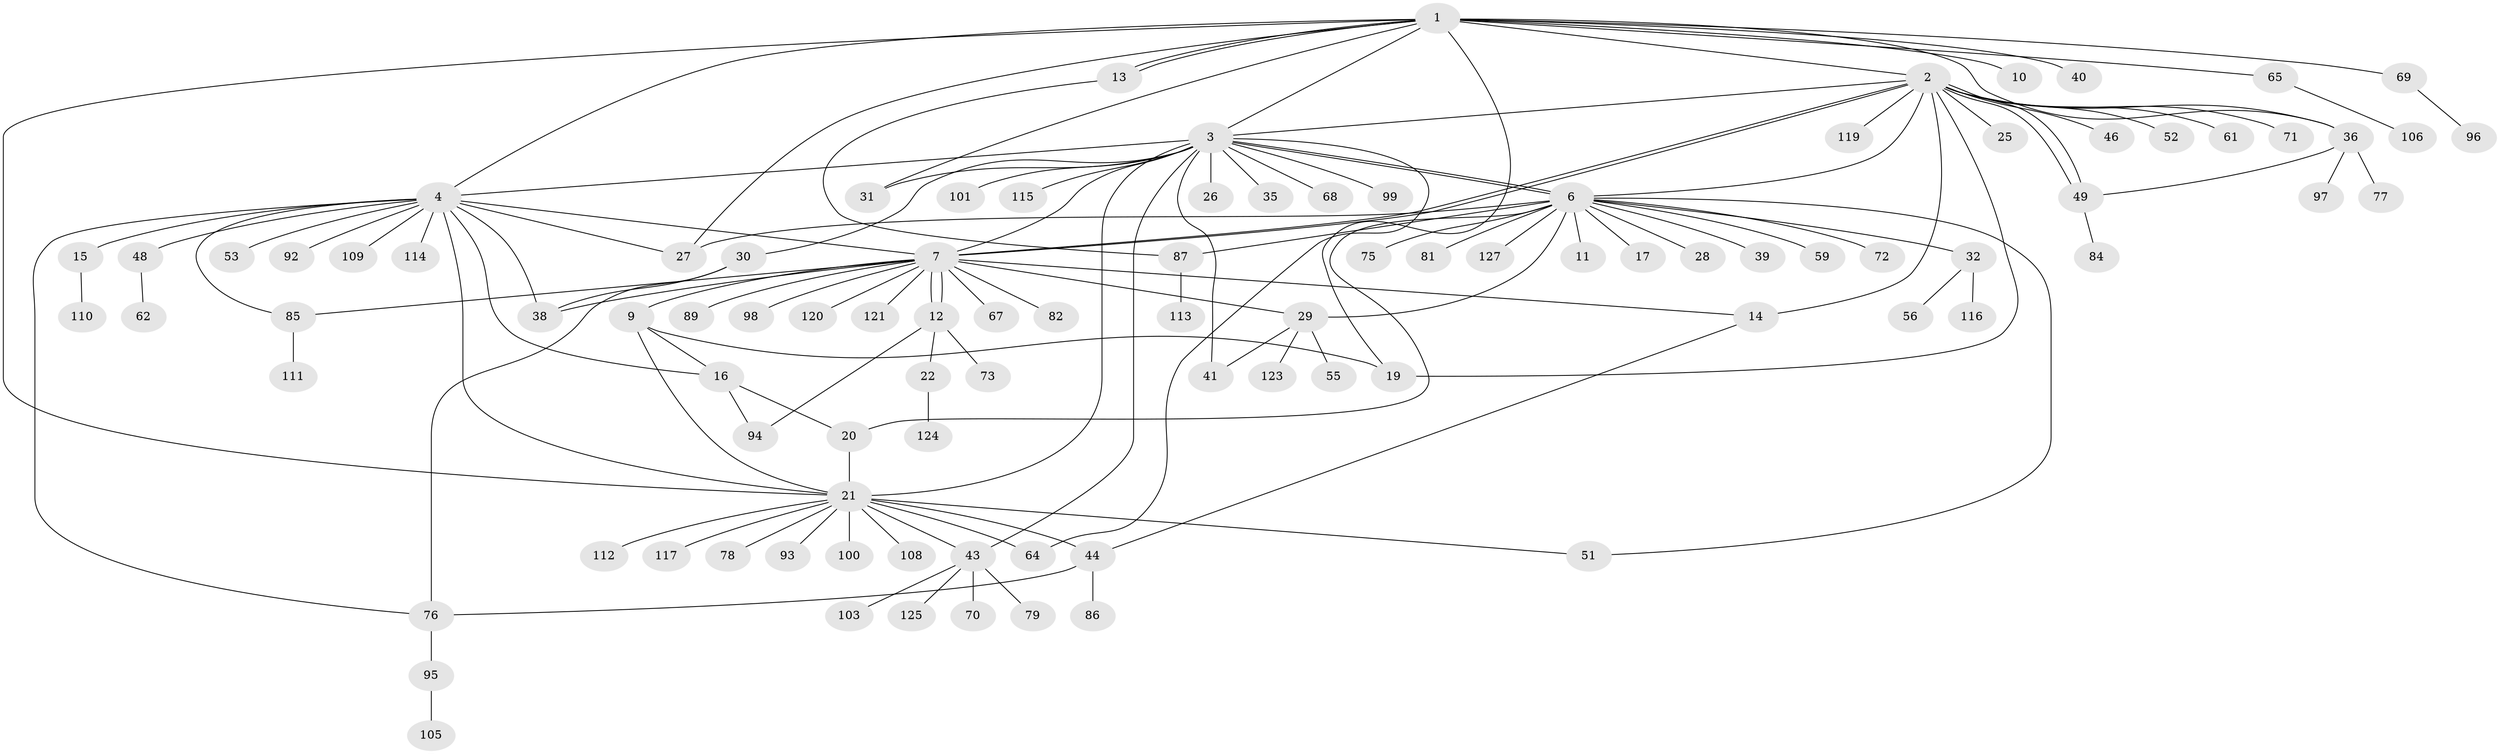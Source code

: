// Generated by graph-tools (version 1.1) at 2025/51/02/27/25 19:51:58]
// undirected, 97 vertices, 133 edges
graph export_dot {
graph [start="1"]
  node [color=gray90,style=filled];
  1 [super="+54"];
  2 [super="+8"];
  3 [super="+23"];
  4 [super="+5"];
  6 [super="+24"];
  7 [super="+74"];
  9;
  10;
  11;
  12 [super="+18"];
  13;
  14 [super="+58"];
  15;
  16 [super="+47"];
  17;
  19 [super="+80"];
  20 [super="+118"];
  21 [super="+33"];
  22 [super="+122"];
  25;
  26 [super="+104"];
  27;
  28;
  29 [super="+34"];
  30 [super="+37"];
  31 [super="+60"];
  32 [super="+88"];
  35;
  36 [super="+66"];
  38 [super="+63"];
  39;
  40 [super="+42"];
  41 [super="+102"];
  43 [super="+45"];
  44 [super="+83"];
  46 [super="+91"];
  48 [super="+50"];
  49;
  51 [super="+57"];
  52;
  53;
  55;
  56;
  59;
  61;
  62 [super="+90"];
  64;
  65;
  67;
  68;
  69;
  70;
  71;
  72;
  73;
  75;
  76 [super="+126"];
  77;
  78;
  79;
  81;
  82;
  84;
  85 [super="+107"];
  86;
  87;
  89;
  92;
  93;
  94;
  95;
  96;
  97;
  98;
  99;
  100 [super="+128"];
  101;
  103;
  105;
  106;
  108;
  109;
  110;
  111;
  112;
  113;
  114;
  115;
  116;
  117;
  119;
  120;
  121;
  123;
  124;
  125;
  127;
  1 -- 2;
  1 -- 3;
  1 -- 4;
  1 -- 10;
  1 -- 13;
  1 -- 13;
  1 -- 19;
  1 -- 21;
  1 -- 27;
  1 -- 31;
  1 -- 36;
  1 -- 40;
  1 -- 65;
  1 -- 69;
  2 -- 3;
  2 -- 6;
  2 -- 7;
  2 -- 7;
  2 -- 25;
  2 -- 36;
  2 -- 46;
  2 -- 49;
  2 -- 49;
  2 -- 52;
  2 -- 61;
  2 -- 71;
  2 -- 119;
  2 -- 14 [weight=2];
  2 -- 19;
  3 -- 4;
  3 -- 6;
  3 -- 6;
  3 -- 26;
  3 -- 30;
  3 -- 31;
  3 -- 41;
  3 -- 43;
  3 -- 99;
  3 -- 64;
  3 -- 35;
  3 -- 68;
  3 -- 101;
  3 -- 7;
  3 -- 115;
  3 -- 21;
  4 -- 16;
  4 -- 21 [weight=2];
  4 -- 38;
  4 -- 48;
  4 -- 85;
  4 -- 92;
  4 -- 114;
  4 -- 7;
  4 -- 76;
  4 -- 109;
  4 -- 15;
  4 -- 53;
  4 -- 27;
  6 -- 11;
  6 -- 17;
  6 -- 28;
  6 -- 29;
  6 -- 32;
  6 -- 39;
  6 -- 72;
  6 -- 75;
  6 -- 81;
  6 -- 87;
  6 -- 127;
  6 -- 20;
  6 -- 27;
  6 -- 59;
  6 -- 51;
  7 -- 9;
  7 -- 12;
  7 -- 12;
  7 -- 14;
  7 -- 29;
  7 -- 67;
  7 -- 82;
  7 -- 89;
  7 -- 98;
  7 -- 120;
  7 -- 121;
  7 -- 85;
  7 -- 38;
  9 -- 16;
  9 -- 19;
  9 -- 21;
  12 -- 22;
  12 -- 73;
  12 -- 94;
  13 -- 87;
  14 -- 44;
  15 -- 110;
  16 -- 20;
  16 -- 94;
  20 -- 21;
  21 -- 44 [weight=2];
  21 -- 51;
  21 -- 78;
  21 -- 93;
  21 -- 64;
  21 -- 100;
  21 -- 43 [weight=2];
  21 -- 108;
  21 -- 112;
  21 -- 117;
  22 -- 124;
  29 -- 55;
  29 -- 123;
  29 -- 41;
  30 -- 38;
  30 -- 76;
  32 -- 56;
  32 -- 116;
  36 -- 49;
  36 -- 77;
  36 -- 97;
  43 -- 79;
  43 -- 125;
  43 -- 70;
  43 -- 103;
  44 -- 76;
  44 -- 86;
  48 -- 62;
  49 -- 84;
  65 -- 106;
  69 -- 96;
  76 -- 95;
  85 -- 111;
  87 -- 113;
  95 -- 105;
}
